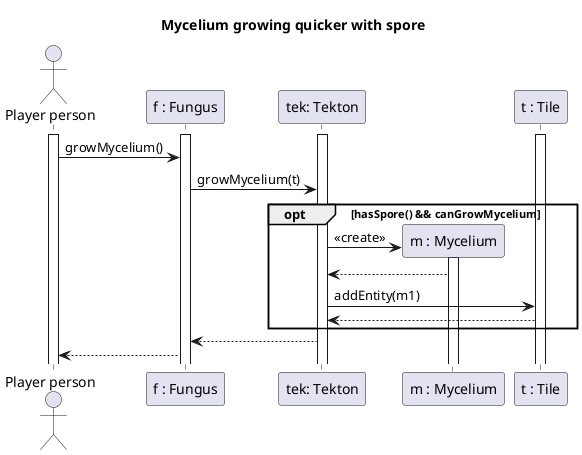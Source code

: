 @startuml Fungus growth with spore

title Mycelium growing quicker with spore

actor "Player person" as Ac
participant "f : Fungus" as F
participant "tek: Tekton" as Tek
participant "m : Mycelium" as M
participant "t : Tile" as T

activate Ac
activate F
activate T
activate Tek


Ac -> F : growMycelium()

F->Tek : growMycelium(t)
opt hasSpore() && canGrowMycelium
Tek -> M ** : <<create>>
activate M
M --> Tek
Tek -> T : addEntity(m1)
T-->Tek
end
Tek-->F

F --> Ac



@enduml